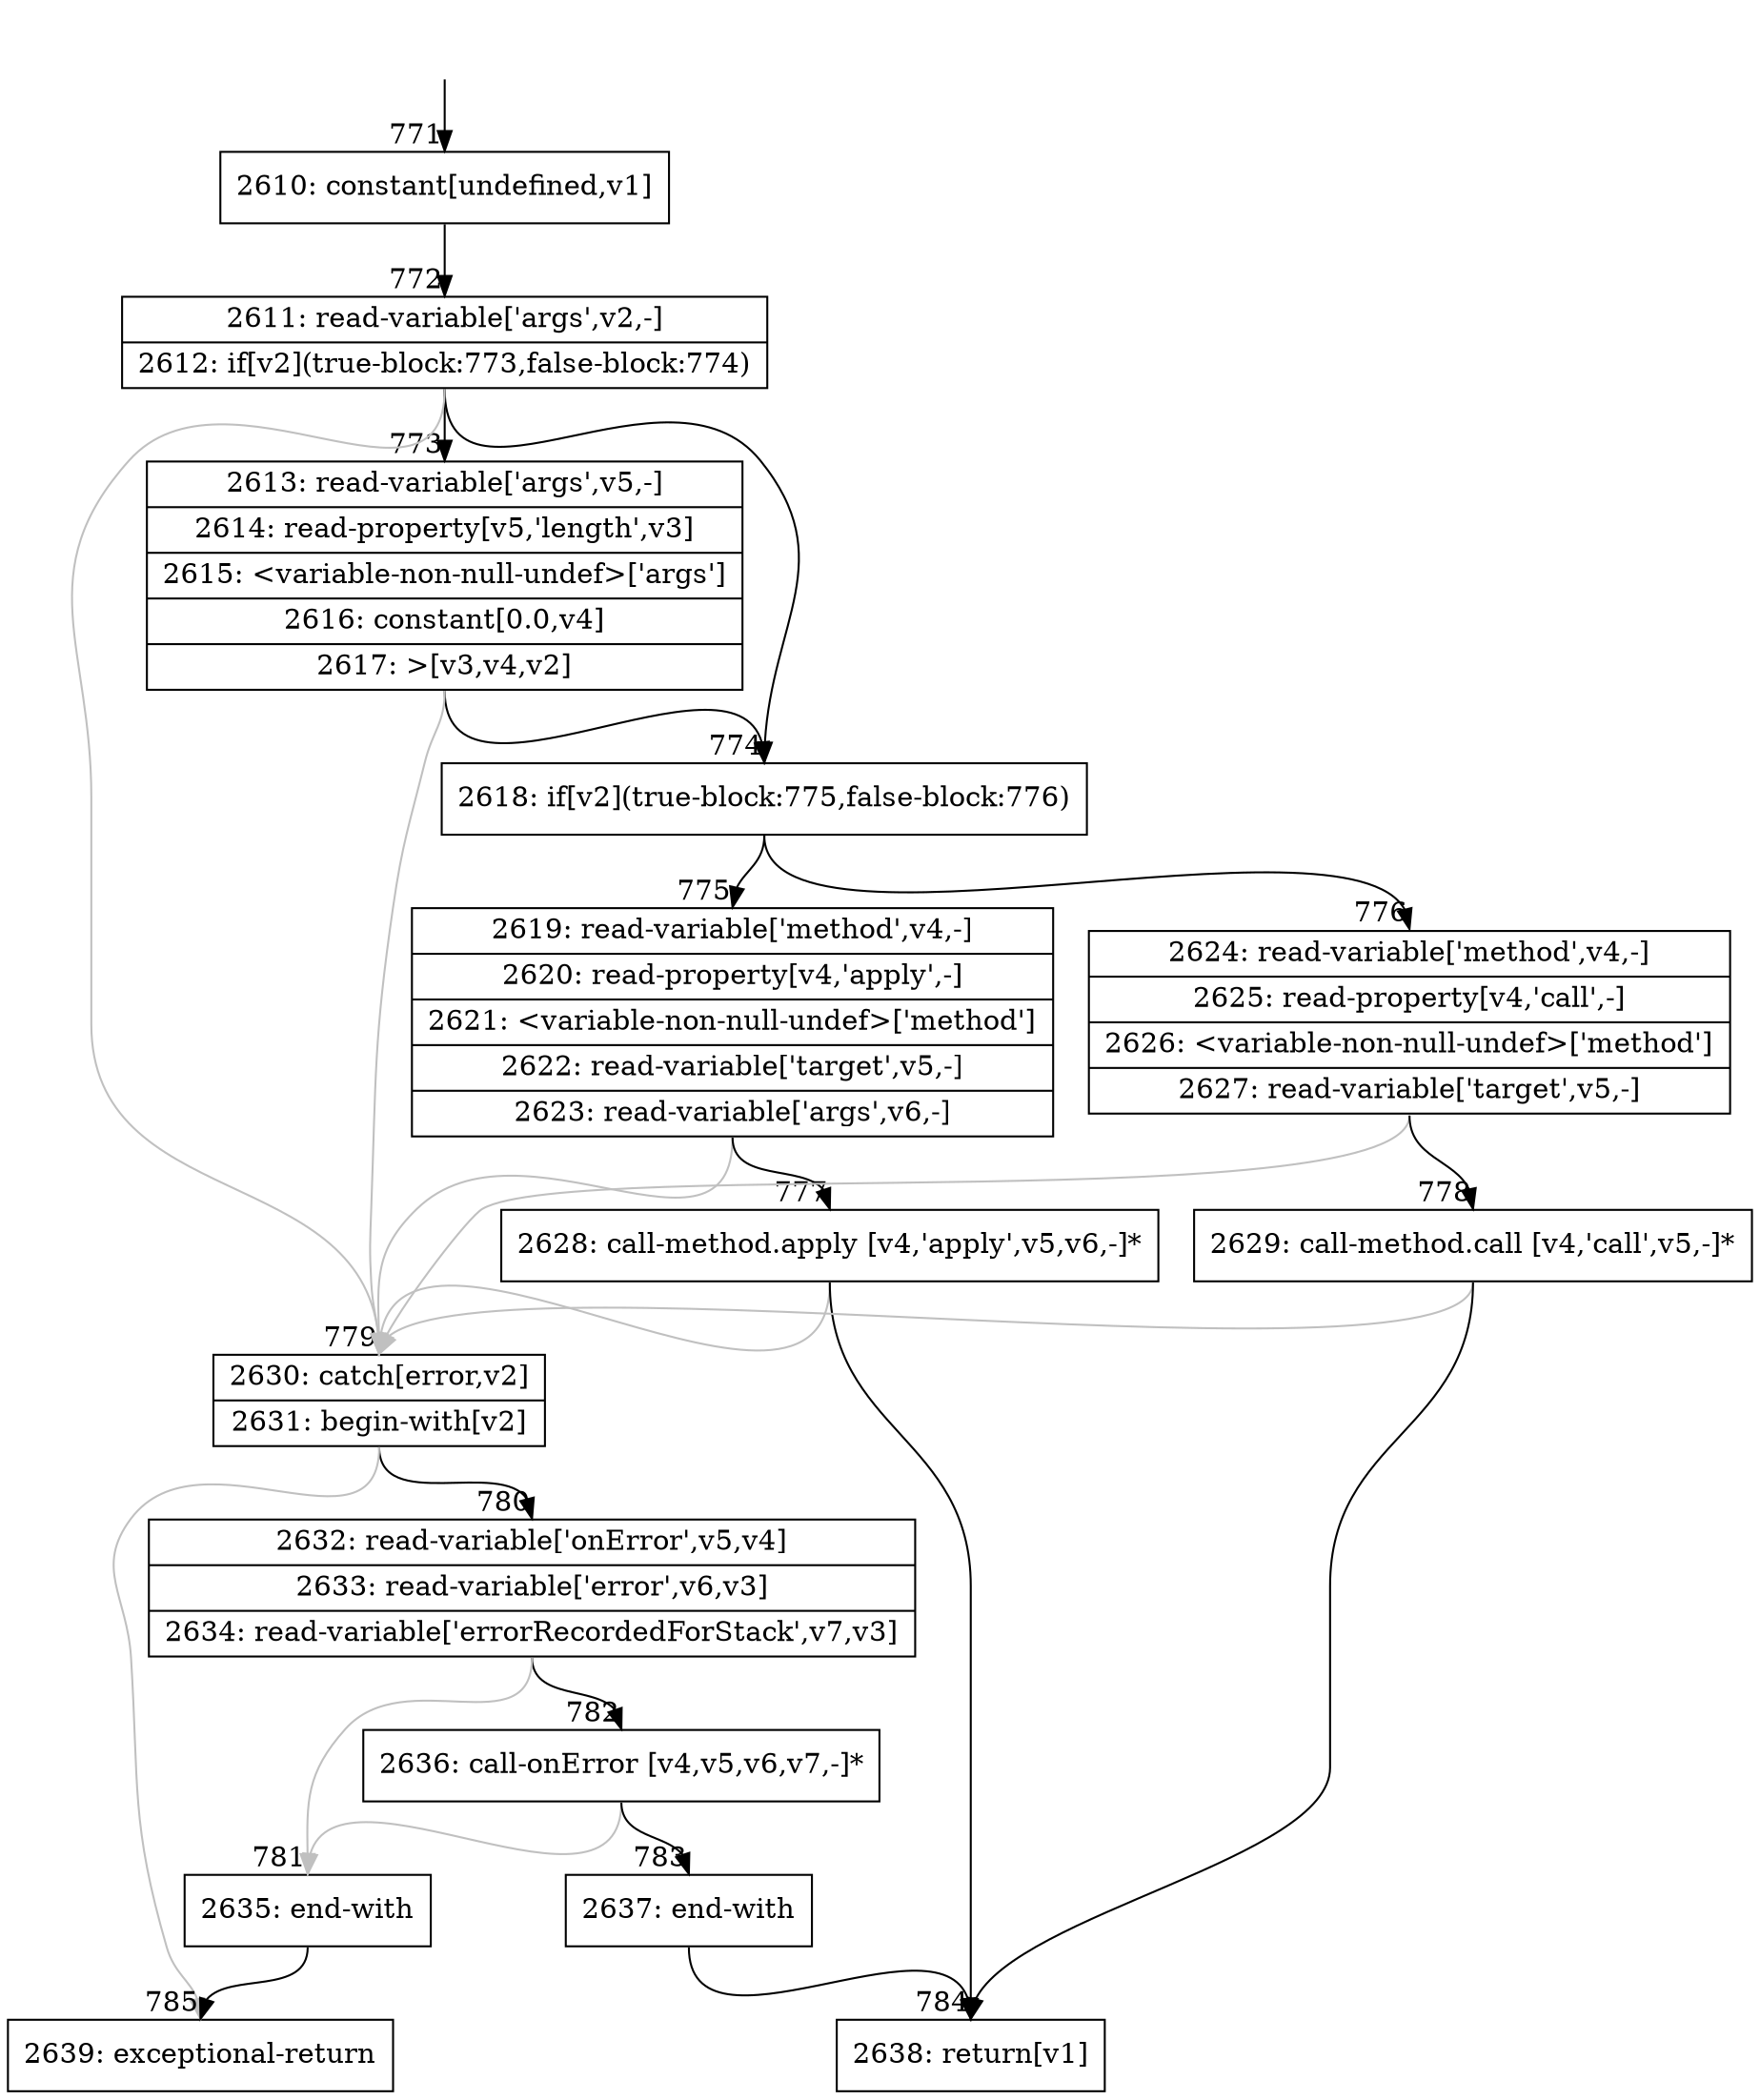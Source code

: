 digraph {
rankdir="TD"
BB_entry56[shape=none,label=""];
BB_entry56 -> BB771 [tailport=s, headport=n, headlabel="    771"]
BB771 [shape=record label="{2610: constant[undefined,v1]}" ] 
BB771 -> BB772 [tailport=s, headport=n, headlabel="      772"]
BB772 [shape=record label="{2611: read-variable['args',v2,-]|2612: if[v2](true-block:773,false-block:774)}" ] 
BB772 -> BB774 [tailport=s, headport=n, headlabel="      774"]
BB772 -> BB773 [tailport=s, headport=n, headlabel="      773"]
BB772 -> BB779 [tailport=s, headport=n, color=gray, headlabel="      779"]
BB773 [shape=record label="{2613: read-variable['args',v5,-]|2614: read-property[v5,'length',v3]|2615: \<variable-non-null-undef\>['args']|2616: constant[0.0,v4]|2617: \>[v3,v4,v2]}" ] 
BB773 -> BB774 [tailport=s, headport=n]
BB773 -> BB779 [tailport=s, headport=n, color=gray]
BB774 [shape=record label="{2618: if[v2](true-block:775,false-block:776)}" ] 
BB774 -> BB775 [tailport=s, headport=n, headlabel="      775"]
BB774 -> BB776 [tailport=s, headport=n, headlabel="      776"]
BB775 [shape=record label="{2619: read-variable['method',v4,-]|2620: read-property[v4,'apply',-]|2621: \<variable-non-null-undef\>['method']|2622: read-variable['target',v5,-]|2623: read-variable['args',v6,-]}" ] 
BB775 -> BB777 [tailport=s, headport=n, headlabel="      777"]
BB775 -> BB779 [tailport=s, headport=n, color=gray]
BB776 [shape=record label="{2624: read-variable['method',v4,-]|2625: read-property[v4,'call',-]|2626: \<variable-non-null-undef\>['method']|2627: read-variable['target',v5,-]}" ] 
BB776 -> BB778 [tailport=s, headport=n, headlabel="      778"]
BB776 -> BB779 [tailport=s, headport=n, color=gray]
BB777 [shape=record label="{2628: call-method.apply [v4,'apply',v5,v6,-]*}" ] 
BB777 -> BB784 [tailport=s, headport=n, headlabel="      784"]
BB777 -> BB779 [tailport=s, headport=n, color=gray]
BB778 [shape=record label="{2629: call-method.call [v4,'call',v5,-]*}" ] 
BB778 -> BB784 [tailport=s, headport=n]
BB778 -> BB779 [tailport=s, headport=n, color=gray]
BB779 [shape=record label="{2630: catch[error,v2]|2631: begin-with[v2]}" ] 
BB779 -> BB780 [tailport=s, headport=n, headlabel="      780"]
BB779 -> BB785 [tailport=s, headport=n, color=gray, headlabel="      785"]
BB780 [shape=record label="{2632: read-variable['onError',v5,v4]|2633: read-variable['error',v6,v3]|2634: read-variable['errorRecordedForStack',v7,v3]}" ] 
BB780 -> BB782 [tailport=s, headport=n, headlabel="      782"]
BB780 -> BB781 [tailport=s, headport=n, color=gray, headlabel="      781"]
BB781 [shape=record label="{2635: end-with}" ] 
BB781 -> BB785 [tailport=s, headport=n]
BB782 [shape=record label="{2636: call-onError [v4,v5,v6,v7,-]*}" ] 
BB782 -> BB783 [tailport=s, headport=n, headlabel="      783"]
BB782 -> BB781 [tailport=s, headport=n, color=gray]
BB783 [shape=record label="{2637: end-with}" ] 
BB783 -> BB784 [tailport=s, headport=n]
BB784 [shape=record label="{2638: return[v1]}" ] 
BB785 [shape=record label="{2639: exceptional-return}" ] 
//#$~ 866
}
